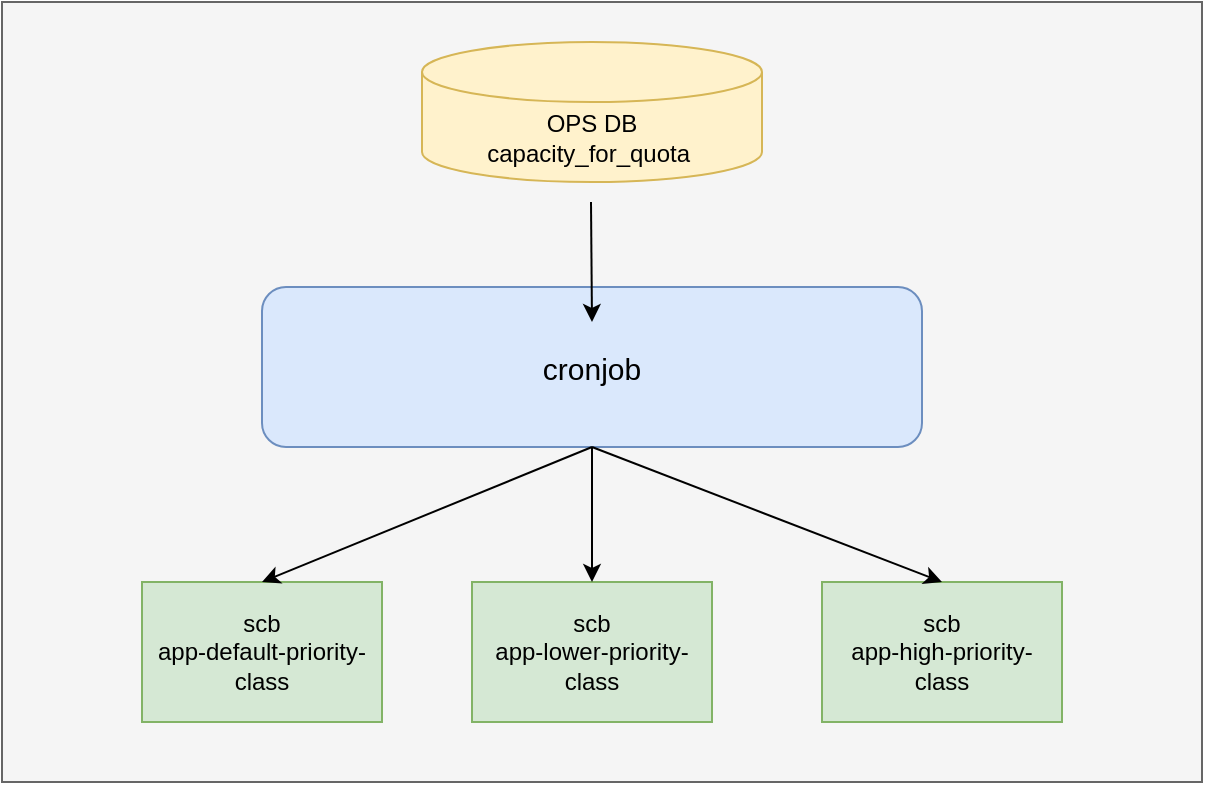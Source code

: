 <mxfile version="20.4.0" type="github">
  <diagram id="P7L786mZvAudXP0N_r-a" name="Page-1">
    <mxGraphModel dx="1426" dy="800" grid="1" gridSize="10" guides="1" tooltips="1" connect="1" arrows="1" fold="1" page="1" pageScale="1" pageWidth="850" pageHeight="1100" math="0" shadow="0">
      <root>
        <mxCell id="0" />
        <mxCell id="1" parent="0" />
        <mxCell id="WjGHIuiHUUWXChhv9-Ed-1" value="" style="rounded=0;whiteSpace=wrap;html=1;fillColor=#f5f5f5;fontColor=#333333;strokeColor=#666666;" vertex="1" parent="1">
          <mxGeometry x="120" y="80" width="600" height="390" as="geometry" />
        </mxCell>
        <mxCell id="WjGHIuiHUUWXChhv9-Ed-4" value="" style="rounded=1;whiteSpace=wrap;html=1;fillColor=#dae8fc;strokeColor=#6c8ebf;align=left;" vertex="1" parent="1">
          <mxGeometry x="250" y="222.5" width="330" height="80" as="geometry" />
        </mxCell>
        <mxCell id="WjGHIuiHUUWXChhv9-Ed-2" value="OPS DB&lt;br&gt;capacity_for_quota&amp;nbsp;" style="shape=cylinder3;whiteSpace=wrap;html=1;boundedLbl=1;backgroundOutline=1;size=15;fillColor=#fff2cc;strokeColor=#d6b656;" vertex="1" parent="1">
          <mxGeometry x="330" y="100" width="170" height="70" as="geometry" />
        </mxCell>
        <mxCell id="WjGHIuiHUUWXChhv9-Ed-3" value="" style="endArrow=classic;html=1;rounded=0;fontColor=#000000;" edge="1" parent="1">
          <mxGeometry width="50" height="50" relative="1" as="geometry">
            <mxPoint x="414.5" y="180" as="sourcePoint" />
            <mxPoint x="415" y="240" as="targetPoint" />
          </mxGeometry>
        </mxCell>
        <mxCell id="WjGHIuiHUUWXChhv9-Ed-5" value="&lt;font style=&quot;font-size: 15px;&quot;&gt;cronjob&lt;/font&gt;" style="rounded=0;whiteSpace=wrap;html=1;fontColor=#000000;fillColor=none;strokeColor=none;" vertex="1" parent="1">
          <mxGeometry x="385" y="248.75" width="60" height="27.5" as="geometry" />
        </mxCell>
        <mxCell id="WjGHIuiHUUWXChhv9-Ed-6" value="scb&lt;br&gt;app-default-priority-class&lt;font color=&quot;#000000&quot;&gt;&lt;br&gt;&lt;/font&gt;" style="rounded=0;whiteSpace=wrap;html=1;fillColor=#d5e8d4;strokeColor=#82b366;" vertex="1" parent="1">
          <mxGeometry x="190" y="370" width="120" height="70" as="geometry" />
        </mxCell>
        <mxCell id="WjGHIuiHUUWXChhv9-Ed-7" value="scb&lt;br&gt;app-lower-priority-class&lt;font color=&quot;#000000&quot;&gt;&lt;br&gt;&lt;/font&gt;" style="rounded=0;whiteSpace=wrap;html=1;fillColor=#d5e8d4;strokeColor=#82b366;" vertex="1" parent="1">
          <mxGeometry x="355" y="370" width="120" height="70" as="geometry" />
        </mxCell>
        <mxCell id="WjGHIuiHUUWXChhv9-Ed-8" value="&lt;div style=&quot;&quot;&gt;&lt;span style=&quot;background-color: initial;&quot;&gt;scb&lt;/span&gt;&lt;/div&gt;app-high-priority-class&lt;font color=&quot;#000000&quot;&gt;&lt;br&gt;&lt;/font&gt;" style="rounded=0;whiteSpace=wrap;html=1;fillColor=#d5e8d4;strokeColor=#82b366;" vertex="1" parent="1">
          <mxGeometry x="530" y="370" width="120" height="70" as="geometry" />
        </mxCell>
        <mxCell id="WjGHIuiHUUWXChhv9-Ed-9" value="" style="endArrow=classic;html=1;rounded=0;fontSize=15;exitX=0.5;exitY=1;exitDx=0;exitDy=0;entryX=0.5;entryY=0;entryDx=0;entryDy=0;" edge="1" parent="1" source="WjGHIuiHUUWXChhv9-Ed-4" target="WjGHIuiHUUWXChhv9-Ed-6">
          <mxGeometry width="50" height="50" relative="1" as="geometry">
            <mxPoint x="400" y="410" as="sourcePoint" />
            <mxPoint x="450" y="360" as="targetPoint" />
          </mxGeometry>
        </mxCell>
        <mxCell id="WjGHIuiHUUWXChhv9-Ed-10" value="" style="endArrow=classic;html=1;rounded=0;fontSize=15;exitX=0.5;exitY=1;exitDx=0;exitDy=0;entryX=0.5;entryY=0;entryDx=0;entryDy=0;" edge="1" parent="1" source="WjGHIuiHUUWXChhv9-Ed-4" target="WjGHIuiHUUWXChhv9-Ed-8">
          <mxGeometry width="50" height="50" relative="1" as="geometry">
            <mxPoint x="425" y="312.5" as="sourcePoint" />
            <mxPoint x="260" y="380" as="targetPoint" />
          </mxGeometry>
        </mxCell>
        <mxCell id="WjGHIuiHUUWXChhv9-Ed-11" value="" style="endArrow=classic;html=1;rounded=0;fontSize=15;exitX=0.5;exitY=1;exitDx=0;exitDy=0;entryX=0.5;entryY=0;entryDx=0;entryDy=0;" edge="1" parent="1" source="WjGHIuiHUUWXChhv9-Ed-4" target="WjGHIuiHUUWXChhv9-Ed-7">
          <mxGeometry width="50" height="50" relative="1" as="geometry">
            <mxPoint x="425" y="312.5" as="sourcePoint" />
            <mxPoint x="600" y="380" as="targetPoint" />
          </mxGeometry>
        </mxCell>
      </root>
    </mxGraphModel>
  </diagram>
</mxfile>
